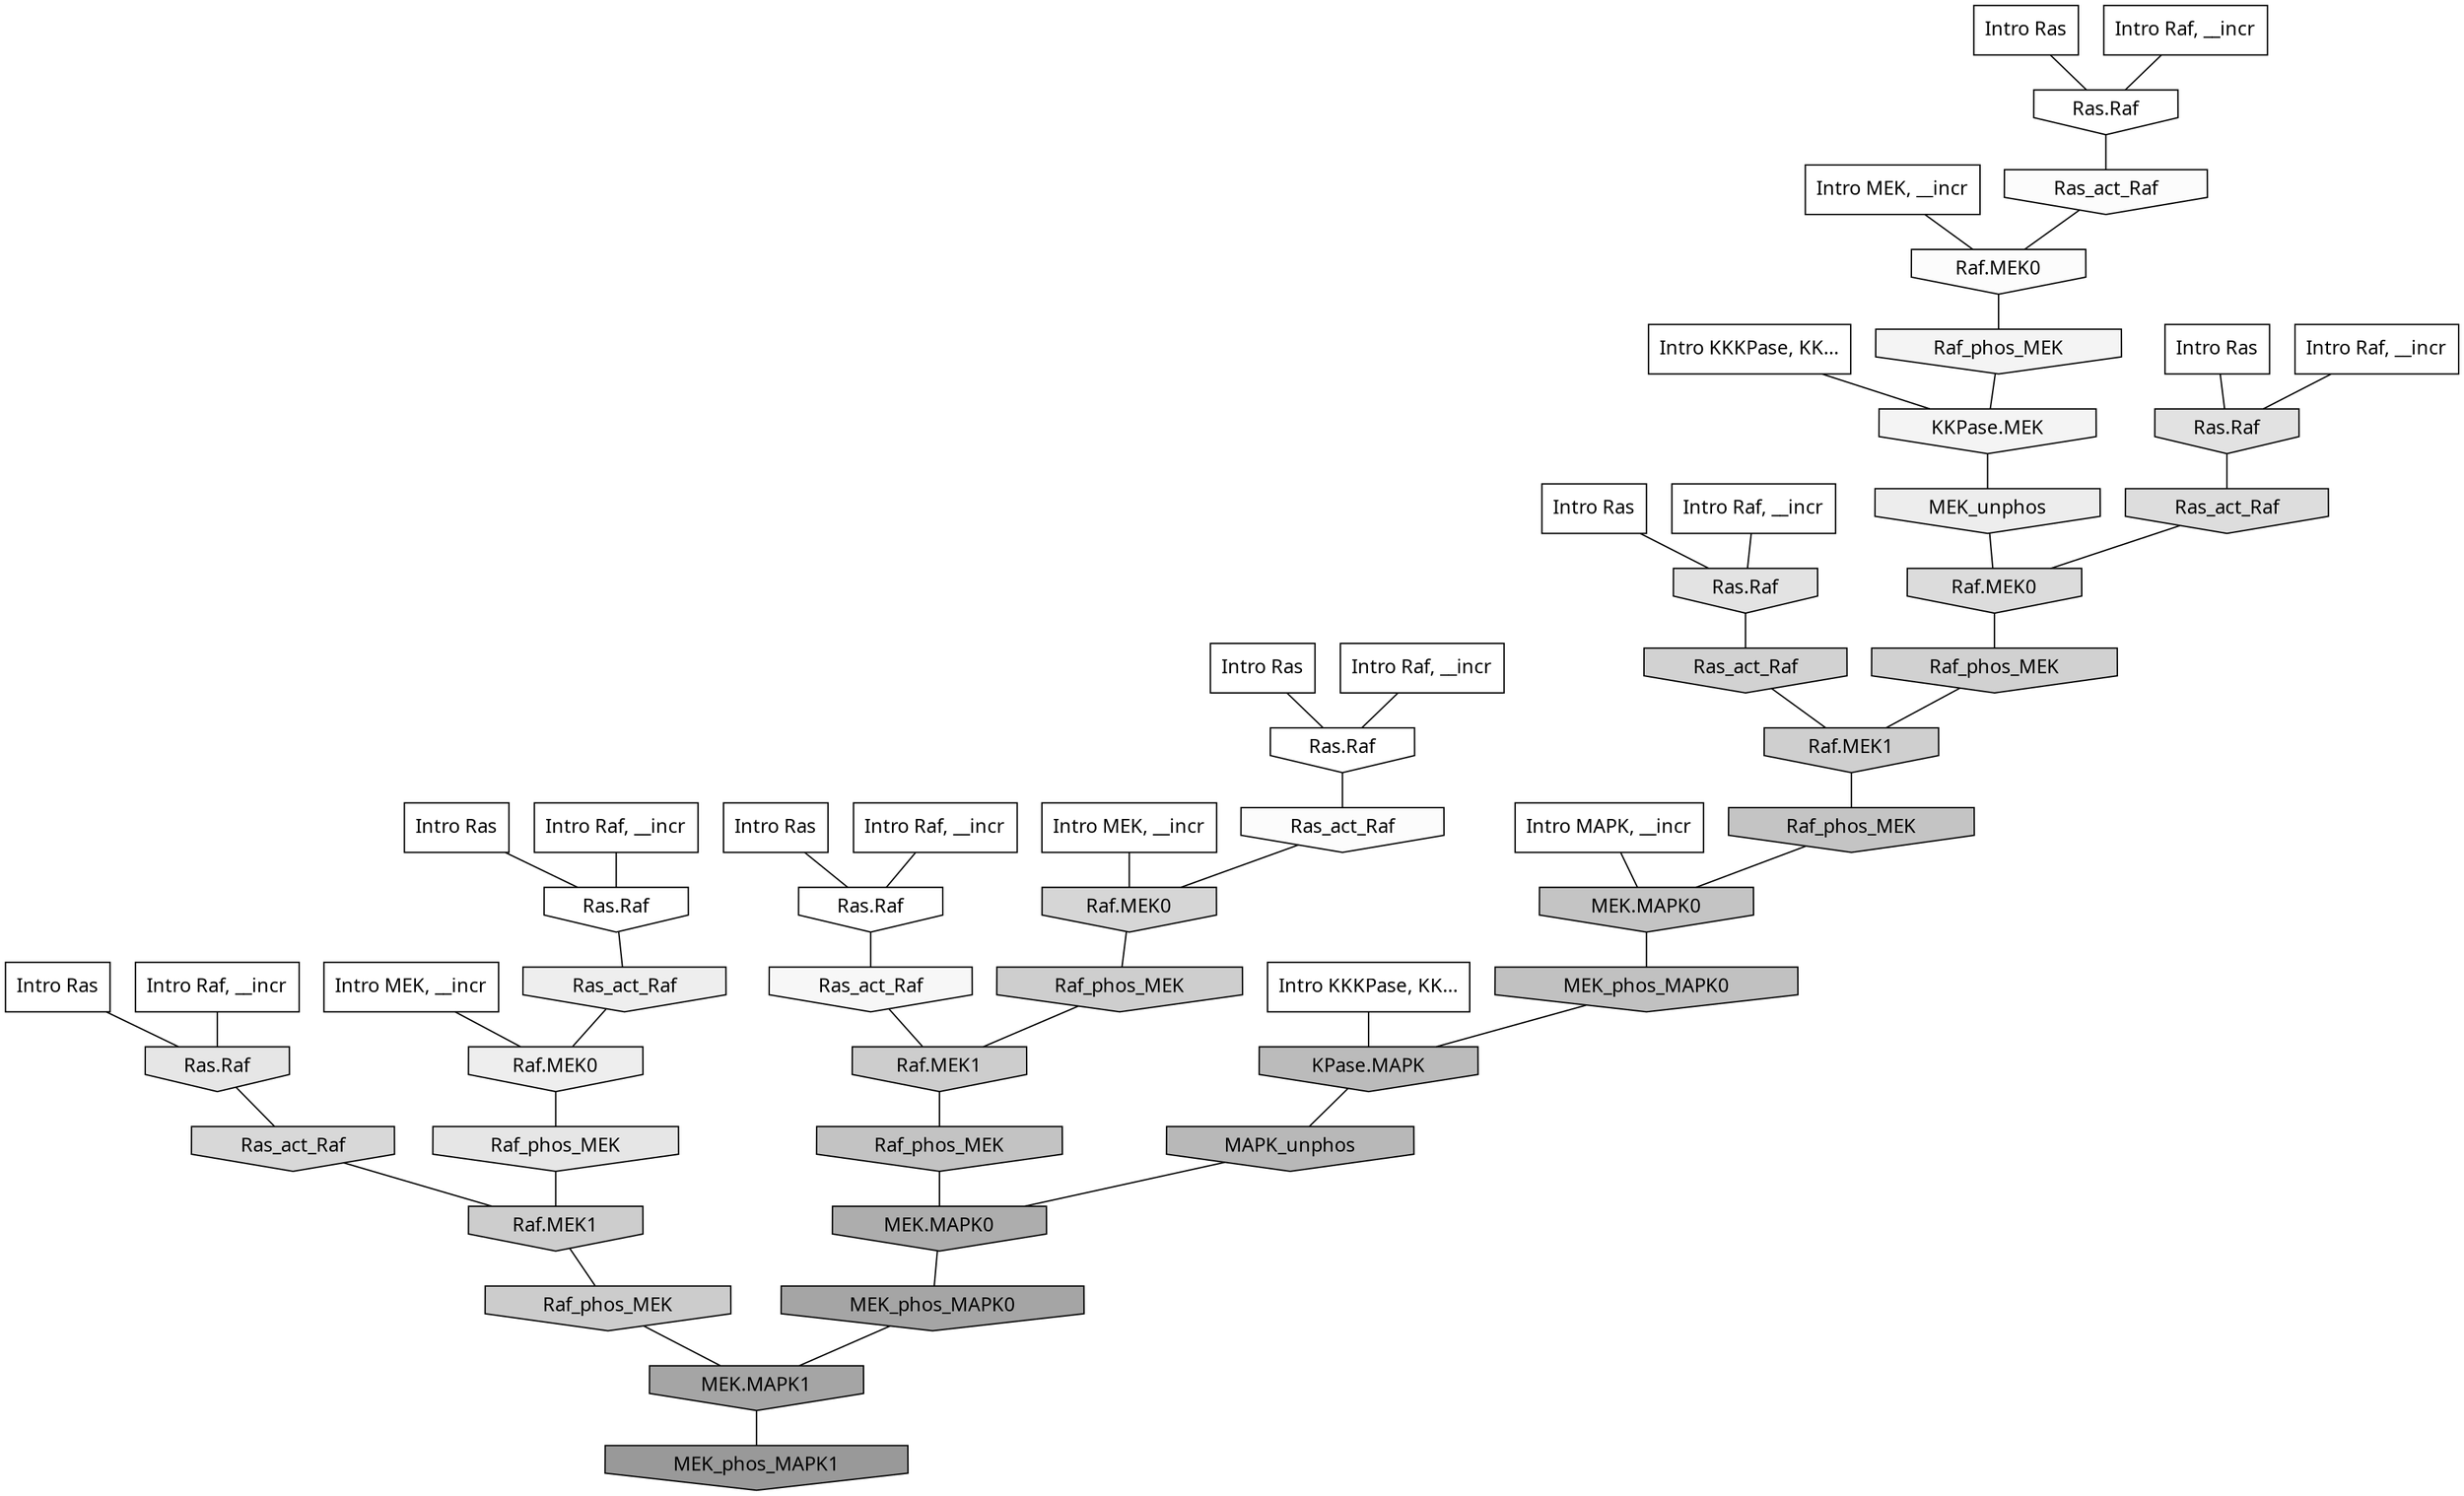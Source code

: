 digraph G{
  rankdir="TB";
  ranksep=0.30;
  node [fontname="CMU Serif"];
  edge [fontname="CMU Serif"];
  
  18 [label="Intro Ras", shape=rectangle, style=filled, fillcolor="0.000 0.000 1.000"]
  
  19 [label="Intro Ras", shape=rectangle, style=filled, fillcolor="0.000 0.000 1.000"]
  
  24 [label="Intro Ras", shape=rectangle, style=filled, fillcolor="0.000 0.000 1.000"]
  
  50 [label="Intro Ras", shape=rectangle, style=filled, fillcolor="0.000 0.000 1.000"]
  
  52 [label="Intro Ras", shape=rectangle, style=filled, fillcolor="0.000 0.000 1.000"]
  
  57 [label="Intro Ras", shape=rectangle, style=filled, fillcolor="0.000 0.000 1.000"]
  
  60 [label="Intro Ras", shape=rectangle, style=filled, fillcolor="0.000 0.000 1.000"]
  
  112 [label="Intro Raf, __incr", shape=rectangle, style=filled, fillcolor="0.000 0.000 1.000"]
  
  118 [label="Intro Raf, __incr", shape=rectangle, style=filled, fillcolor="0.000 0.000 1.000"]
  
  124 [label="Intro Raf, __incr", shape=rectangle, style=filled, fillcolor="0.000 0.000 1.000"]
  
  129 [label="Intro Raf, __incr", shape=rectangle, style=filled, fillcolor="0.000 0.000 1.000"]
  
  277 [label="Intro Raf, __incr", shape=rectangle, style=filled, fillcolor="0.000 0.000 1.000"]
  
  979 [label="Intro Raf, __incr", shape=rectangle, style=filled, fillcolor="0.000 0.000 1.000"]
  
  1056 [label="Intro Raf, __incr", shape=rectangle, style=filled, fillcolor="0.000 0.000 1.000"]
  
  1289 [label="Intro MEK, __incr", shape=rectangle, style=filled, fillcolor="0.000 0.000 1.000"]
  
  1643 [label="Intro MEK, __incr", shape=rectangle, style=filled, fillcolor="0.000 0.000 1.000"]
  
  1813 [label="Intro MEK, __incr", shape=rectangle, style=filled, fillcolor="0.000 0.000 1.000"]
  
  2630 [label="Intro MAPK, __incr", shape=rectangle, style=filled, fillcolor="0.000 0.000 1.000"]
  
  3165 [label="Intro KKKPase, KK...", shape=rectangle, style=filled, fillcolor="0.000 0.000 1.000"]
  
  3193 [label="Intro KKKPase, KK...", shape=rectangle, style=filled, fillcolor="0.000 0.000 1.000"]
  
  3256 [label="Ras.Raf", shape=invhouse, style=filled, fillcolor="0.000 0.000 1.000"]
  
  3258 [label="Ras.Raf", shape=invhouse, style=filled, fillcolor="0.000 0.000 1.000"]
  
  3262 [label="Ras.Raf", shape=invhouse, style=filled, fillcolor="0.000 0.000 1.000"]
  
  3271 [label="Ras.Raf", shape=invhouse, style=filled, fillcolor="0.000 0.000 1.000"]
  
  3404 [label="Ras_act_Raf", shape=invhouse, style=filled, fillcolor="0.000 0.000 0.988"]
  
  3407 [label="Raf.MEK0", shape=invhouse, style=filled, fillcolor="0.000 0.000 0.988"]
  
  3416 [label="Ras_act_Raf", shape=invhouse, style=filled, fillcolor="0.000 0.000 0.987"]
  
  3564 [label="Ras_act_Raf", shape=invhouse, style=filled, fillcolor="0.000 0.000 0.967"]
  
  3670 [label="Raf_phos_MEK", shape=invhouse, style=filled, fillcolor="0.000 0.000 0.957"]
  
  3688 [label="KKPase.MEK", shape=invhouse, style=filled, fillcolor="0.000 0.000 0.955"]
  
  4129 [label="Ras_act_Raf", shape=invhouse, style=filled, fillcolor="0.000 0.000 0.930"]
  
  4132 [label="Raf.MEK0", shape=invhouse, style=filled, fillcolor="0.000 0.000 0.930"]
  
  4191 [label="MEK_unphos", shape=invhouse, style=filled, fillcolor="0.000 0.000 0.926"]
  
  4593 [label="Raf_phos_MEK", shape=invhouse, style=filled, fillcolor="0.000 0.000 0.902"]
  
  4659 [label="Ras.Raf", shape=invhouse, style=filled, fillcolor="0.000 0.000 0.899"]
  
  4898 [label="Ras.Raf", shape=invhouse, style=filled, fillcolor="0.000 0.000 0.887"]
  
  4921 [label="Ras.Raf", shape=invhouse, style=filled, fillcolor="0.000 0.000 0.886"]
  
  5338 [label="Ras_act_Raf", shape=invhouse, style=filled, fillcolor="0.000 0.000 0.866"]
  
  5439 [label="Raf.MEK0", shape=invhouse, style=filled, fillcolor="0.000 0.000 0.861"]
  
  5721 [label="Ras_act_Raf", shape=invhouse, style=filled, fillcolor="0.000 0.000 0.846"]
  
  5946 [label="Raf.MEK0", shape=invhouse, style=filled, fillcolor="0.000 0.000 0.837"]
  
  6276 [label="Ras_act_Raf", shape=invhouse, style=filled, fillcolor="0.000 0.000 0.823"]
  
  6357 [label="Raf_phos_MEK", shape=invhouse, style=filled, fillcolor="0.000 0.000 0.820"]
  
  6655 [label="Raf.MEK1", shape=invhouse, style=filled, fillcolor="0.000 0.000 0.810"]
  
  6798 [label="Raf_phos_MEK", shape=invhouse, style=filled, fillcolor="0.000 0.000 0.805"]
  
  6831 [label="Raf.MEK1", shape=invhouse, style=filled, fillcolor="0.000 0.000 0.804"]
  
  6916 [label="Raf.MEK1", shape=invhouse, style=filled, fillcolor="0.000 0.000 0.802"]
  
  7046 [label="Raf_phos_MEK", shape=invhouse, style=filled, fillcolor="0.000 0.000 0.798"]
  
  8225 [label="Raf_phos_MEK", shape=invhouse, style=filled, fillcolor="0.000 0.000 0.768"]
  
  8228 [label="MEK.MAPK0", shape=invhouse, style=filled, fillcolor="0.000 0.000 0.768"]
  
  8369 [label="Raf_phos_MEK", shape=invhouse, style=filled, fillcolor="0.000 0.000 0.764"]
  
  8753 [label="MEK_phos_MAPK0", shape=invhouse, style=filled, fillcolor="0.000 0.000 0.754"]
  
  9817 [label="KPase.MAPK", shape=invhouse, style=filled, fillcolor="0.000 0.000 0.732"]
  
  10522 [label="MAPK_unphos", shape=invhouse, style=filled, fillcolor="0.000 0.000 0.719"]
  
  13208 [label="MEK.MAPK0", shape=invhouse, style=filled, fillcolor="0.000 0.000 0.678"]
  
  15657 [label="MEK_phos_MAPK0", shape=invhouse, style=filled, fillcolor="0.000 0.000 0.647"]
  
  15658 [label="MEK.MAPK1", shape=invhouse, style=filled, fillcolor="0.000 0.000 0.647"]
  
  17740 [label="MEK_phos_MAPK1", shape=invhouse, style=filled, fillcolor="0.000 0.000 0.600"]
  
  
  15658 -> 17740 [dir=none, color="0.000 0.000 0.000"] 
  15657 -> 15658 [dir=none, color="0.000 0.000 0.000"] 
  13208 -> 15657 [dir=none, color="0.000 0.000 0.000"] 
  10522 -> 13208 [dir=none, color="0.000 0.000 0.000"] 
  9817 -> 10522 [dir=none, color="0.000 0.000 0.000"] 
  8753 -> 9817 [dir=none, color="0.000 0.000 0.000"] 
  8369 -> 13208 [dir=none, color="0.000 0.000 0.000"] 
  8228 -> 8753 [dir=none, color="0.000 0.000 0.000"] 
  8225 -> 8228 [dir=none, color="0.000 0.000 0.000"] 
  7046 -> 15658 [dir=none, color="0.000 0.000 0.000"] 
  6916 -> 7046 [dir=none, color="0.000 0.000 0.000"] 
  6831 -> 8369 [dir=none, color="0.000 0.000 0.000"] 
  6798 -> 6831 [dir=none, color="0.000 0.000 0.000"] 
  6655 -> 8225 [dir=none, color="0.000 0.000 0.000"] 
  6357 -> 6655 [dir=none, color="0.000 0.000 0.000"] 
  6276 -> 6655 [dir=none, color="0.000 0.000 0.000"] 
  5946 -> 6798 [dir=none, color="0.000 0.000 0.000"] 
  5721 -> 6916 [dir=none, color="0.000 0.000 0.000"] 
  5439 -> 6357 [dir=none, color="0.000 0.000 0.000"] 
  5338 -> 5439 [dir=none, color="0.000 0.000 0.000"] 
  4921 -> 5338 [dir=none, color="0.000 0.000 0.000"] 
  4898 -> 6276 [dir=none, color="0.000 0.000 0.000"] 
  4659 -> 5721 [dir=none, color="0.000 0.000 0.000"] 
  4593 -> 6916 [dir=none, color="0.000 0.000 0.000"] 
  4191 -> 5439 [dir=none, color="0.000 0.000 0.000"] 
  4132 -> 4593 [dir=none, color="0.000 0.000 0.000"] 
  4129 -> 4132 [dir=none, color="0.000 0.000 0.000"] 
  3688 -> 4191 [dir=none, color="0.000 0.000 0.000"] 
  3670 -> 3688 [dir=none, color="0.000 0.000 0.000"] 
  3564 -> 6831 [dir=none, color="0.000 0.000 0.000"] 
  3416 -> 5946 [dir=none, color="0.000 0.000 0.000"] 
  3407 -> 3670 [dir=none, color="0.000 0.000 0.000"] 
  3404 -> 3407 [dir=none, color="0.000 0.000 0.000"] 
  3271 -> 4129 [dir=none, color="0.000 0.000 0.000"] 
  3262 -> 3416 [dir=none, color="0.000 0.000 0.000"] 
  3258 -> 3564 [dir=none, color="0.000 0.000 0.000"] 
  3256 -> 3404 [dir=none, color="0.000 0.000 0.000"] 
  3193 -> 9817 [dir=none, color="0.000 0.000 0.000"] 
  3165 -> 3688 [dir=none, color="0.000 0.000 0.000"] 
  2630 -> 8228 [dir=none, color="0.000 0.000 0.000"] 
  1813 -> 4132 [dir=none, color="0.000 0.000 0.000"] 
  1643 -> 3407 [dir=none, color="0.000 0.000 0.000"] 
  1289 -> 5946 [dir=none, color="0.000 0.000 0.000"] 
  1056 -> 3258 [dir=none, color="0.000 0.000 0.000"] 
  979 -> 3271 [dir=none, color="0.000 0.000 0.000"] 
  277 -> 3256 [dir=none, color="0.000 0.000 0.000"] 
  129 -> 4921 [dir=none, color="0.000 0.000 0.000"] 
  124 -> 4659 [dir=none, color="0.000 0.000 0.000"] 
  118 -> 4898 [dir=none, color="0.000 0.000 0.000"] 
  112 -> 3262 [dir=none, color="0.000 0.000 0.000"] 
  60 -> 3258 [dir=none, color="0.000 0.000 0.000"] 
  57 -> 4898 [dir=none, color="0.000 0.000 0.000"] 
  52 -> 4921 [dir=none, color="0.000 0.000 0.000"] 
  50 -> 3271 [dir=none, color="0.000 0.000 0.000"] 
  24 -> 3256 [dir=none, color="0.000 0.000 0.000"] 
  19 -> 3262 [dir=none, color="0.000 0.000 0.000"] 
  18 -> 4659 [dir=none, color="0.000 0.000 0.000"] 
  
  }
